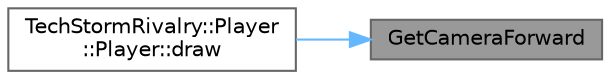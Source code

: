 digraph "GetCameraForward"
{
 // LATEX_PDF_SIZE
  bgcolor="transparent";
  edge [fontname=Helvetica,fontsize=10,labelfontname=Helvetica,labelfontsize=10];
  node [fontname=Helvetica,fontsize=10,shape=box,height=0.2,width=0.4];
  rankdir="RL";
  Node1 [id="Node000001",label="GetCameraForward",height=0.2,width=0.4,color="gray40", fillcolor="grey60", style="filled", fontcolor="black",tooltip=" "];
  Node1 -> Node2 [id="edge1_Node000001_Node000002",dir="back",color="steelblue1",style="solid",tooltip=" "];
  Node2 [id="Node000002",label="TechStormRivalry::Player\l::Player::draw",height=0.2,width=0.4,color="grey40", fillcolor="white", style="filled",URL="$class_tech_storm_rivalry_1_1_player_1_1_player.html#aa3b776a13da6b28205c3a2fc7ec3beaa",tooltip=" "];
}
